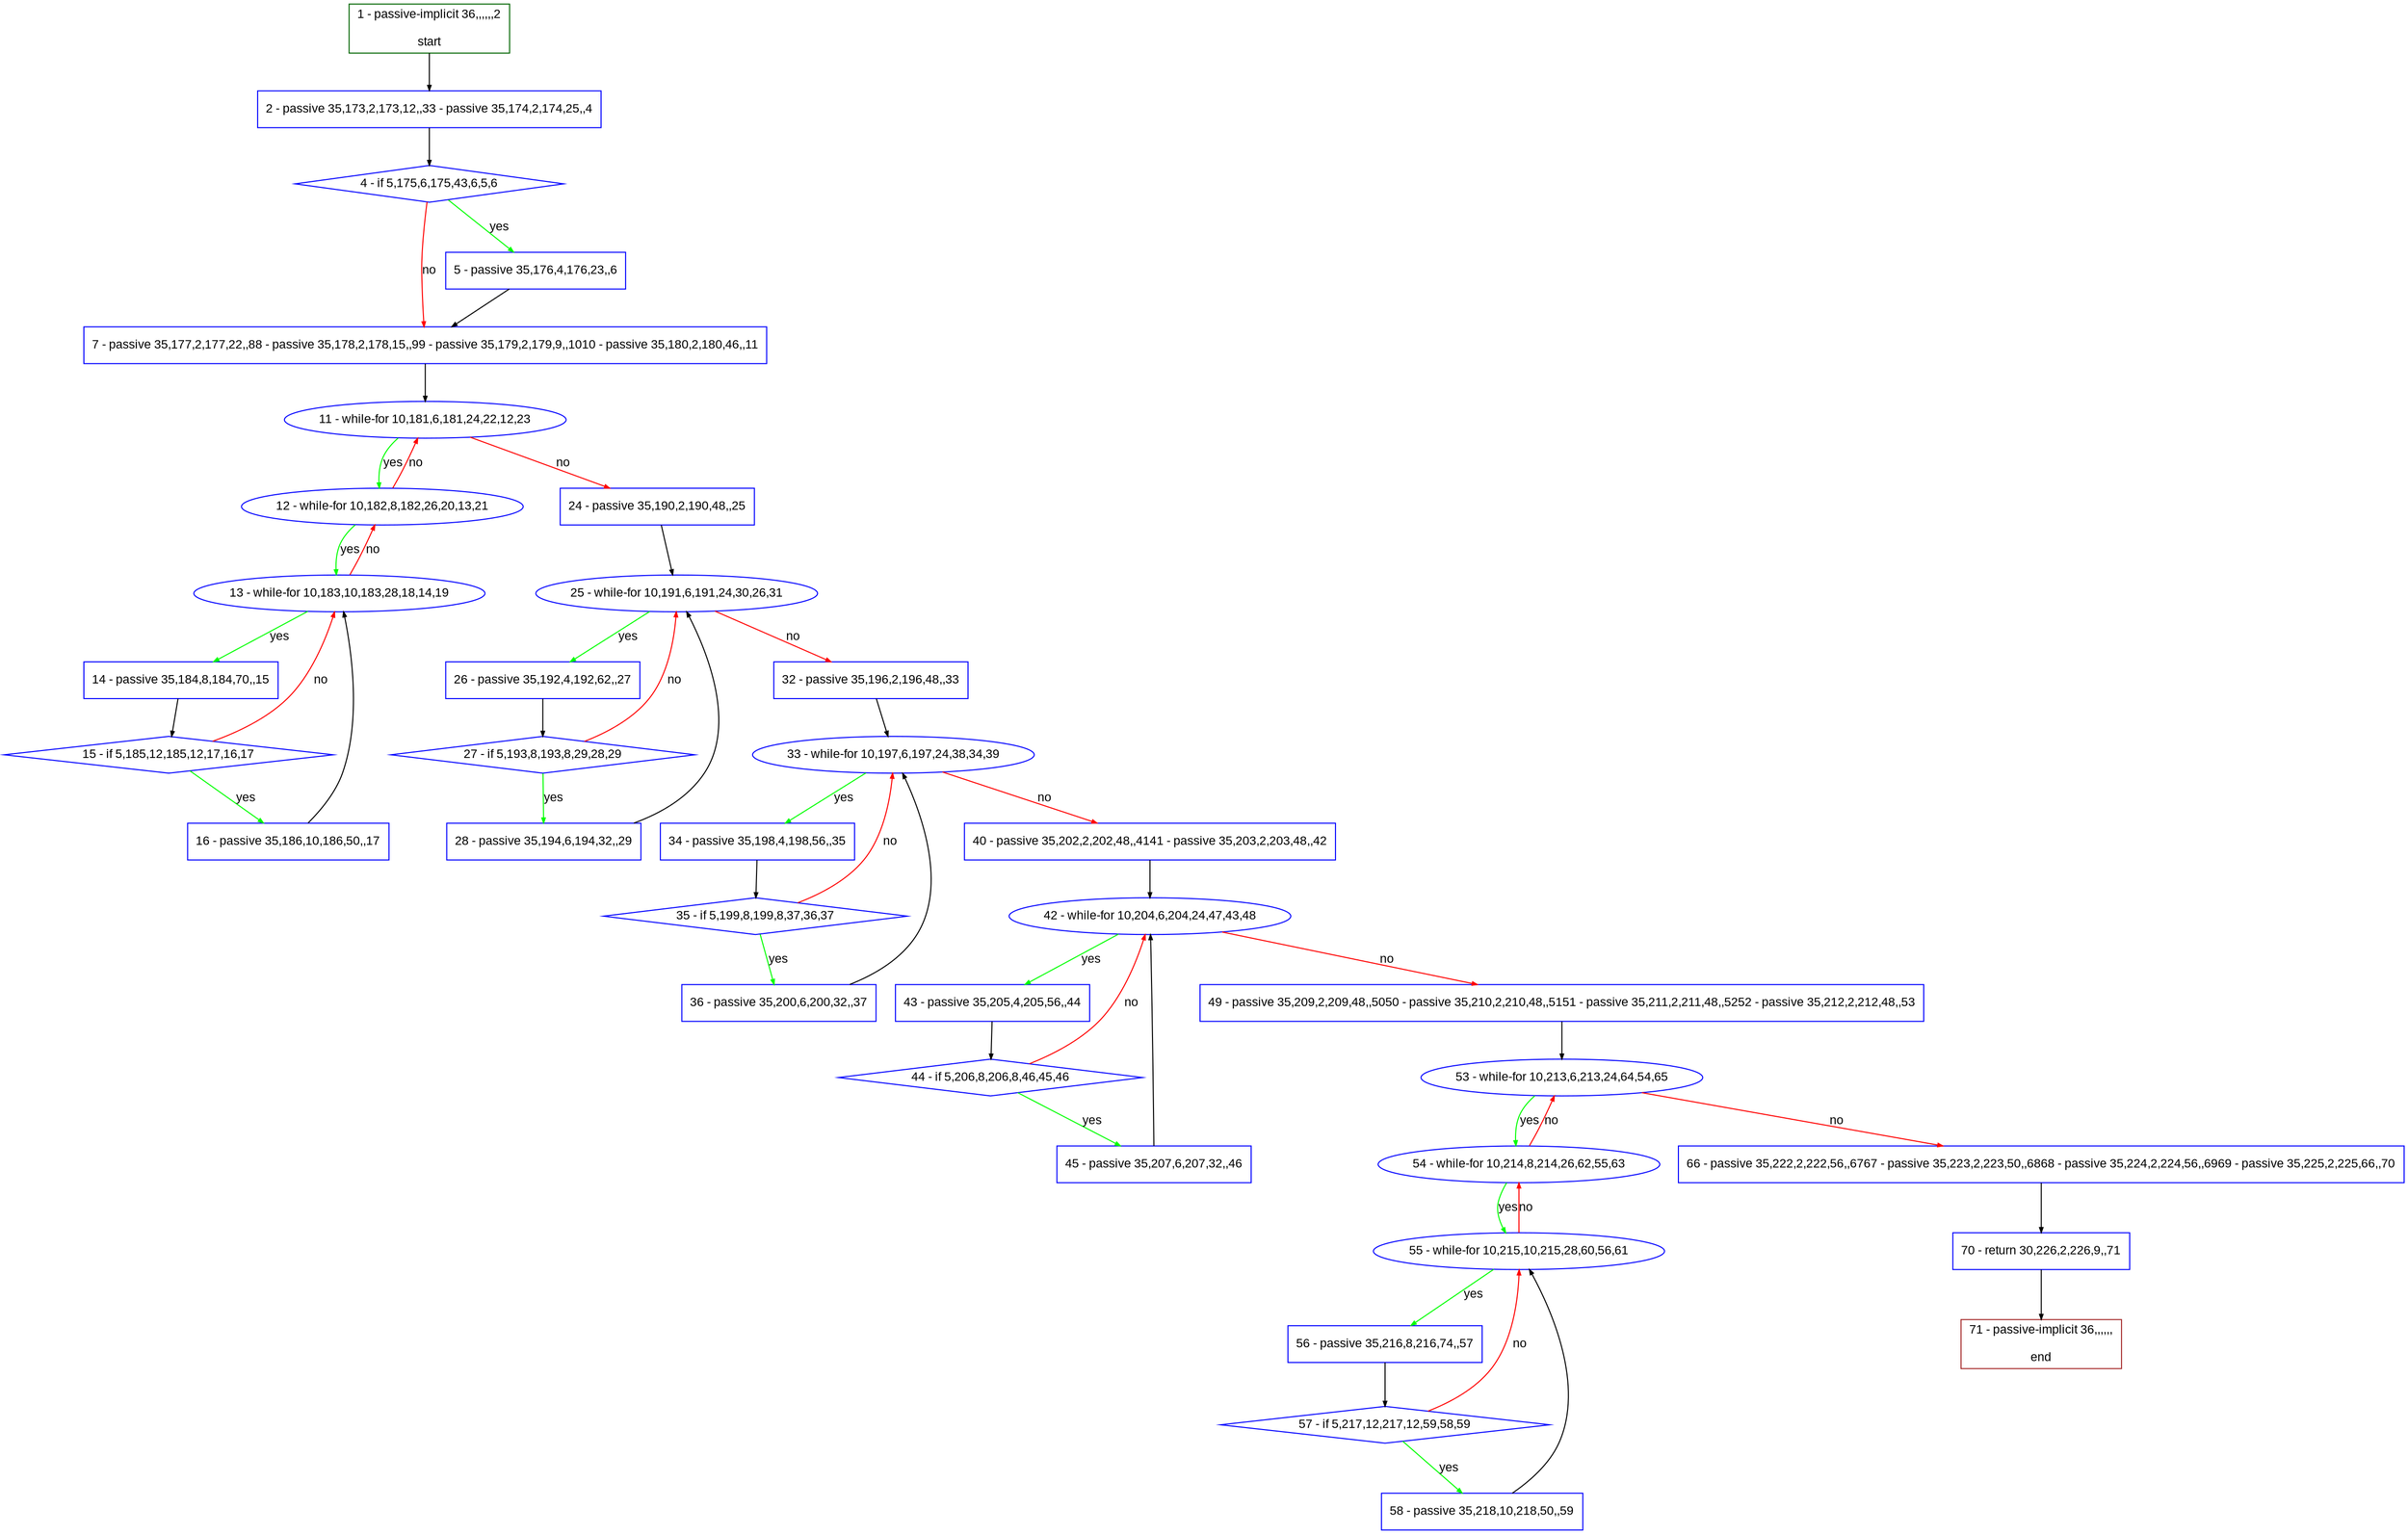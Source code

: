 digraph "" {
  graph [pack="true", label="", fontsize="12", packmode="clust", fontname="Arial", fillcolor="#FFFFCC", bgcolor="white", style="rounded,filled", compound="true"];
  node [node_initialized="no", label="", color="grey", fontsize="12", fillcolor="white", fontname="Arial", style="filled", shape="rectangle", compound="true", fixedsize="false"];
  edge [fontcolor="black", arrowhead="normal", arrowtail="none", arrowsize="0.5", ltail="", label="", color="black", fontsize="12", lhead="", fontname="Arial", dir="forward", compound="true"];
  __N1 [label="2 - passive 35,173,2,173,12,,33 - passive 35,174,2,174,25,,4", color="#0000ff", fillcolor="#ffffff", style="filled", shape="box"];
  __N2 [label="1 - passive-implicit 36,,,,,,2\n\nstart", color="#006400", fillcolor="#ffffff", style="filled", shape="box"];
  __N3 [label="4 - if 5,175,6,175,43,6,5,6", color="#0000ff", fillcolor="#ffffff", style="filled", shape="diamond"];
  __N4 [label="5 - passive 35,176,4,176,23,,6", color="#0000ff", fillcolor="#ffffff", style="filled", shape="box"];
  __N5 [label="7 - passive 35,177,2,177,22,,88 - passive 35,178,2,178,15,,99 - passive 35,179,2,179,9,,1010 - passive 35,180,2,180,46,,11", color="#0000ff", fillcolor="#ffffff", style="filled", shape="box"];
  __N6 [label="11 - while-for 10,181,6,181,24,22,12,23", color="#0000ff", fillcolor="#ffffff", style="filled", shape="oval"];
  __N7 [label="12 - while-for 10,182,8,182,26,20,13,21", color="#0000ff", fillcolor="#ffffff", style="filled", shape="oval"];
  __N8 [label="24 - passive 35,190,2,190,48,,25", color="#0000ff", fillcolor="#ffffff", style="filled", shape="box"];
  __N9 [label="13 - while-for 10,183,10,183,28,18,14,19", color="#0000ff", fillcolor="#ffffff", style="filled", shape="oval"];
  __N10 [label="14 - passive 35,184,8,184,70,,15", color="#0000ff", fillcolor="#ffffff", style="filled", shape="box"];
  __N11 [label="15 - if 5,185,12,185,12,17,16,17", color="#0000ff", fillcolor="#ffffff", style="filled", shape="diamond"];
  __N12 [label="16 - passive 35,186,10,186,50,,17", color="#0000ff", fillcolor="#ffffff", style="filled", shape="box"];
  __N13 [label="25 - while-for 10,191,6,191,24,30,26,31", color="#0000ff", fillcolor="#ffffff", style="filled", shape="oval"];
  __N14 [label="26 - passive 35,192,4,192,62,,27", color="#0000ff", fillcolor="#ffffff", style="filled", shape="box"];
  __N15 [label="32 - passive 35,196,2,196,48,,33", color="#0000ff", fillcolor="#ffffff", style="filled", shape="box"];
  __N16 [label="27 - if 5,193,8,193,8,29,28,29", color="#0000ff", fillcolor="#ffffff", style="filled", shape="diamond"];
  __N17 [label="28 - passive 35,194,6,194,32,,29", color="#0000ff", fillcolor="#ffffff", style="filled", shape="box"];
  __N18 [label="33 - while-for 10,197,6,197,24,38,34,39", color="#0000ff", fillcolor="#ffffff", style="filled", shape="oval"];
  __N19 [label="34 - passive 35,198,4,198,56,,35", color="#0000ff", fillcolor="#ffffff", style="filled", shape="box"];
  __N20 [label="40 - passive 35,202,2,202,48,,4141 - passive 35,203,2,203,48,,42", color="#0000ff", fillcolor="#ffffff", style="filled", shape="box"];
  __N21 [label="35 - if 5,199,8,199,8,37,36,37", color="#0000ff", fillcolor="#ffffff", style="filled", shape="diamond"];
  __N22 [label="36 - passive 35,200,6,200,32,,37", color="#0000ff", fillcolor="#ffffff", style="filled", shape="box"];
  __N23 [label="42 - while-for 10,204,6,204,24,47,43,48", color="#0000ff", fillcolor="#ffffff", style="filled", shape="oval"];
  __N24 [label="43 - passive 35,205,4,205,56,,44", color="#0000ff", fillcolor="#ffffff", style="filled", shape="box"];
  __N25 [label="49 - passive 35,209,2,209,48,,5050 - passive 35,210,2,210,48,,5151 - passive 35,211,2,211,48,,5252 - passive 35,212,2,212,48,,53", color="#0000ff", fillcolor="#ffffff", style="filled", shape="box"];
  __N26 [label="44 - if 5,206,8,206,8,46,45,46", color="#0000ff", fillcolor="#ffffff", style="filled", shape="diamond"];
  __N27 [label="45 - passive 35,207,6,207,32,,46", color="#0000ff", fillcolor="#ffffff", style="filled", shape="box"];
  __N28 [label="53 - while-for 10,213,6,213,24,64,54,65", color="#0000ff", fillcolor="#ffffff", style="filled", shape="oval"];
  __N29 [label="54 - while-for 10,214,8,214,26,62,55,63", color="#0000ff", fillcolor="#ffffff", style="filled", shape="oval"];
  __N30 [label="66 - passive 35,222,2,222,56,,6767 - passive 35,223,2,223,50,,6868 - passive 35,224,2,224,56,,6969 - passive 35,225,2,225,66,,70", color="#0000ff", fillcolor="#ffffff", style="filled", shape="box"];
  __N31 [label="55 - while-for 10,215,10,215,28,60,56,61", color="#0000ff", fillcolor="#ffffff", style="filled", shape="oval"];
  __N32 [label="56 - passive 35,216,8,216,74,,57", color="#0000ff", fillcolor="#ffffff", style="filled", shape="box"];
  __N33 [label="57 - if 5,217,12,217,12,59,58,59", color="#0000ff", fillcolor="#ffffff", style="filled", shape="diamond"];
  __N34 [label="58 - passive 35,218,10,218,50,,59", color="#0000ff", fillcolor="#ffffff", style="filled", shape="box"];
  __N35 [label="70 - return 30,226,2,226,9,,71", color="#0000ff", fillcolor="#ffffff", style="filled", shape="box"];
  __N36 [label="71 - passive-implicit 36,,,,,,\n\nend", color="#a52a2a", fillcolor="#ffffff", style="filled", shape="box"];
  __N2 -> __N1 [arrowhead="normal", arrowtail="none", color="#000000", label="", dir="forward"];
  __N1 -> __N3 [arrowhead="normal", arrowtail="none", color="#000000", label="", dir="forward"];
  __N3 -> __N4 [arrowhead="normal", arrowtail="none", color="#00ff00", label="yes", dir="forward"];
  __N3 -> __N5 [arrowhead="normal", arrowtail="none", color="#ff0000", label="no", dir="forward"];
  __N4 -> __N5 [arrowhead="normal", arrowtail="none", color="#000000", label="", dir="forward"];
  __N5 -> __N6 [arrowhead="normal", arrowtail="none", color="#000000", label="", dir="forward"];
  __N6 -> __N7 [arrowhead="normal", arrowtail="none", color="#00ff00", label="yes", dir="forward"];
  __N7 -> __N6 [arrowhead="normal", arrowtail="none", color="#ff0000", label="no", dir="forward"];
  __N6 -> __N8 [arrowhead="normal", arrowtail="none", color="#ff0000", label="no", dir="forward"];
  __N7 -> __N9 [arrowhead="normal", arrowtail="none", color="#00ff00", label="yes", dir="forward"];
  __N9 -> __N7 [arrowhead="normal", arrowtail="none", color="#ff0000", label="no", dir="forward"];
  __N9 -> __N10 [arrowhead="normal", arrowtail="none", color="#00ff00", label="yes", dir="forward"];
  __N10 -> __N11 [arrowhead="normal", arrowtail="none", color="#000000", label="", dir="forward"];
  __N11 -> __N9 [arrowhead="normal", arrowtail="none", color="#ff0000", label="no", dir="forward"];
  __N11 -> __N12 [arrowhead="normal", arrowtail="none", color="#00ff00", label="yes", dir="forward"];
  __N12 -> __N9 [arrowhead="normal", arrowtail="none", color="#000000", label="", dir="forward"];
  __N8 -> __N13 [arrowhead="normal", arrowtail="none", color="#000000", label="", dir="forward"];
  __N13 -> __N14 [arrowhead="normal", arrowtail="none", color="#00ff00", label="yes", dir="forward"];
  __N13 -> __N15 [arrowhead="normal", arrowtail="none", color="#ff0000", label="no", dir="forward"];
  __N14 -> __N16 [arrowhead="normal", arrowtail="none", color="#000000", label="", dir="forward"];
  __N16 -> __N13 [arrowhead="normal", arrowtail="none", color="#ff0000", label="no", dir="forward"];
  __N16 -> __N17 [arrowhead="normal", arrowtail="none", color="#00ff00", label="yes", dir="forward"];
  __N17 -> __N13 [arrowhead="normal", arrowtail="none", color="#000000", label="", dir="forward"];
  __N15 -> __N18 [arrowhead="normal", arrowtail="none", color="#000000", label="", dir="forward"];
  __N18 -> __N19 [arrowhead="normal", arrowtail="none", color="#00ff00", label="yes", dir="forward"];
  __N18 -> __N20 [arrowhead="normal", arrowtail="none", color="#ff0000", label="no", dir="forward"];
  __N19 -> __N21 [arrowhead="normal", arrowtail="none", color="#000000", label="", dir="forward"];
  __N21 -> __N18 [arrowhead="normal", arrowtail="none", color="#ff0000", label="no", dir="forward"];
  __N21 -> __N22 [arrowhead="normal", arrowtail="none", color="#00ff00", label="yes", dir="forward"];
  __N22 -> __N18 [arrowhead="normal", arrowtail="none", color="#000000", label="", dir="forward"];
  __N20 -> __N23 [arrowhead="normal", arrowtail="none", color="#000000", label="", dir="forward"];
  __N23 -> __N24 [arrowhead="normal", arrowtail="none", color="#00ff00", label="yes", dir="forward"];
  __N23 -> __N25 [arrowhead="normal", arrowtail="none", color="#ff0000", label="no", dir="forward"];
  __N24 -> __N26 [arrowhead="normal", arrowtail="none", color="#000000", label="", dir="forward"];
  __N26 -> __N23 [arrowhead="normal", arrowtail="none", color="#ff0000", label="no", dir="forward"];
  __N26 -> __N27 [arrowhead="normal", arrowtail="none", color="#00ff00", label="yes", dir="forward"];
  __N27 -> __N23 [arrowhead="normal", arrowtail="none", color="#000000", label="", dir="forward"];
  __N25 -> __N28 [arrowhead="normal", arrowtail="none", color="#000000", label="", dir="forward"];
  __N28 -> __N29 [arrowhead="normal", arrowtail="none", color="#00ff00", label="yes", dir="forward"];
  __N29 -> __N28 [arrowhead="normal", arrowtail="none", color="#ff0000", label="no", dir="forward"];
  __N28 -> __N30 [arrowhead="normal", arrowtail="none", color="#ff0000", label="no", dir="forward"];
  __N29 -> __N31 [arrowhead="normal", arrowtail="none", color="#00ff00", label="yes", dir="forward"];
  __N31 -> __N29 [arrowhead="normal", arrowtail="none", color="#ff0000", label="no", dir="forward"];
  __N31 -> __N32 [arrowhead="normal", arrowtail="none", color="#00ff00", label="yes", dir="forward"];
  __N32 -> __N33 [arrowhead="normal", arrowtail="none", color="#000000", label="", dir="forward"];
  __N33 -> __N31 [arrowhead="normal", arrowtail="none", color="#ff0000", label="no", dir="forward"];
  __N33 -> __N34 [arrowhead="normal", arrowtail="none", color="#00ff00", label="yes", dir="forward"];
  __N34 -> __N31 [arrowhead="normal", arrowtail="none", color="#000000", label="", dir="forward"];
  __N30 -> __N35 [arrowhead="normal", arrowtail="none", color="#000000", label="", dir="forward"];
  __N35 -> __N36 [arrowhead="normal", arrowtail="none", color="#000000", label="", dir="forward"];
}
